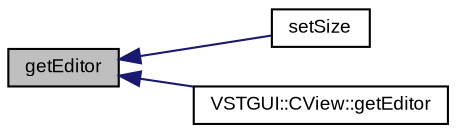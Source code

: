 digraph "getEditor"
{
  bgcolor="transparent";
  edge [fontname="Arial",fontsize="9",labelfontname="Arial",labelfontsize="9"];
  node [fontname="Arial",fontsize="9",shape=record];
  rankdir="LR";
  Node1 [label="getEditor",height=0.2,width=0.4,color="black", fillcolor="grey75", style="filled" fontcolor="black"];
  Node1 -> Node2 [dir="back",color="midnightblue",fontsize="9",style="solid",fontname="Arial"];
  Node2 [label="setSize",height=0.2,width=0.4,color="black",URL="$class_v_s_t_g_u_i_1_1_c_frame.html#ae4d90a923646982d5b9bff95b46be728"];
  Node1 -> Node3 [dir="back",color="midnightblue",fontsize="9",style="solid",fontname="Arial"];
  Node3 [label="VSTGUI::CView::getEditor",height=0.2,width=0.4,color="black",URL="$class_v_s_t_g_u_i_1_1_c_view.html#a88da8c56c7ebcc376a77692041774e0d",tooltip="get editor "];
}
